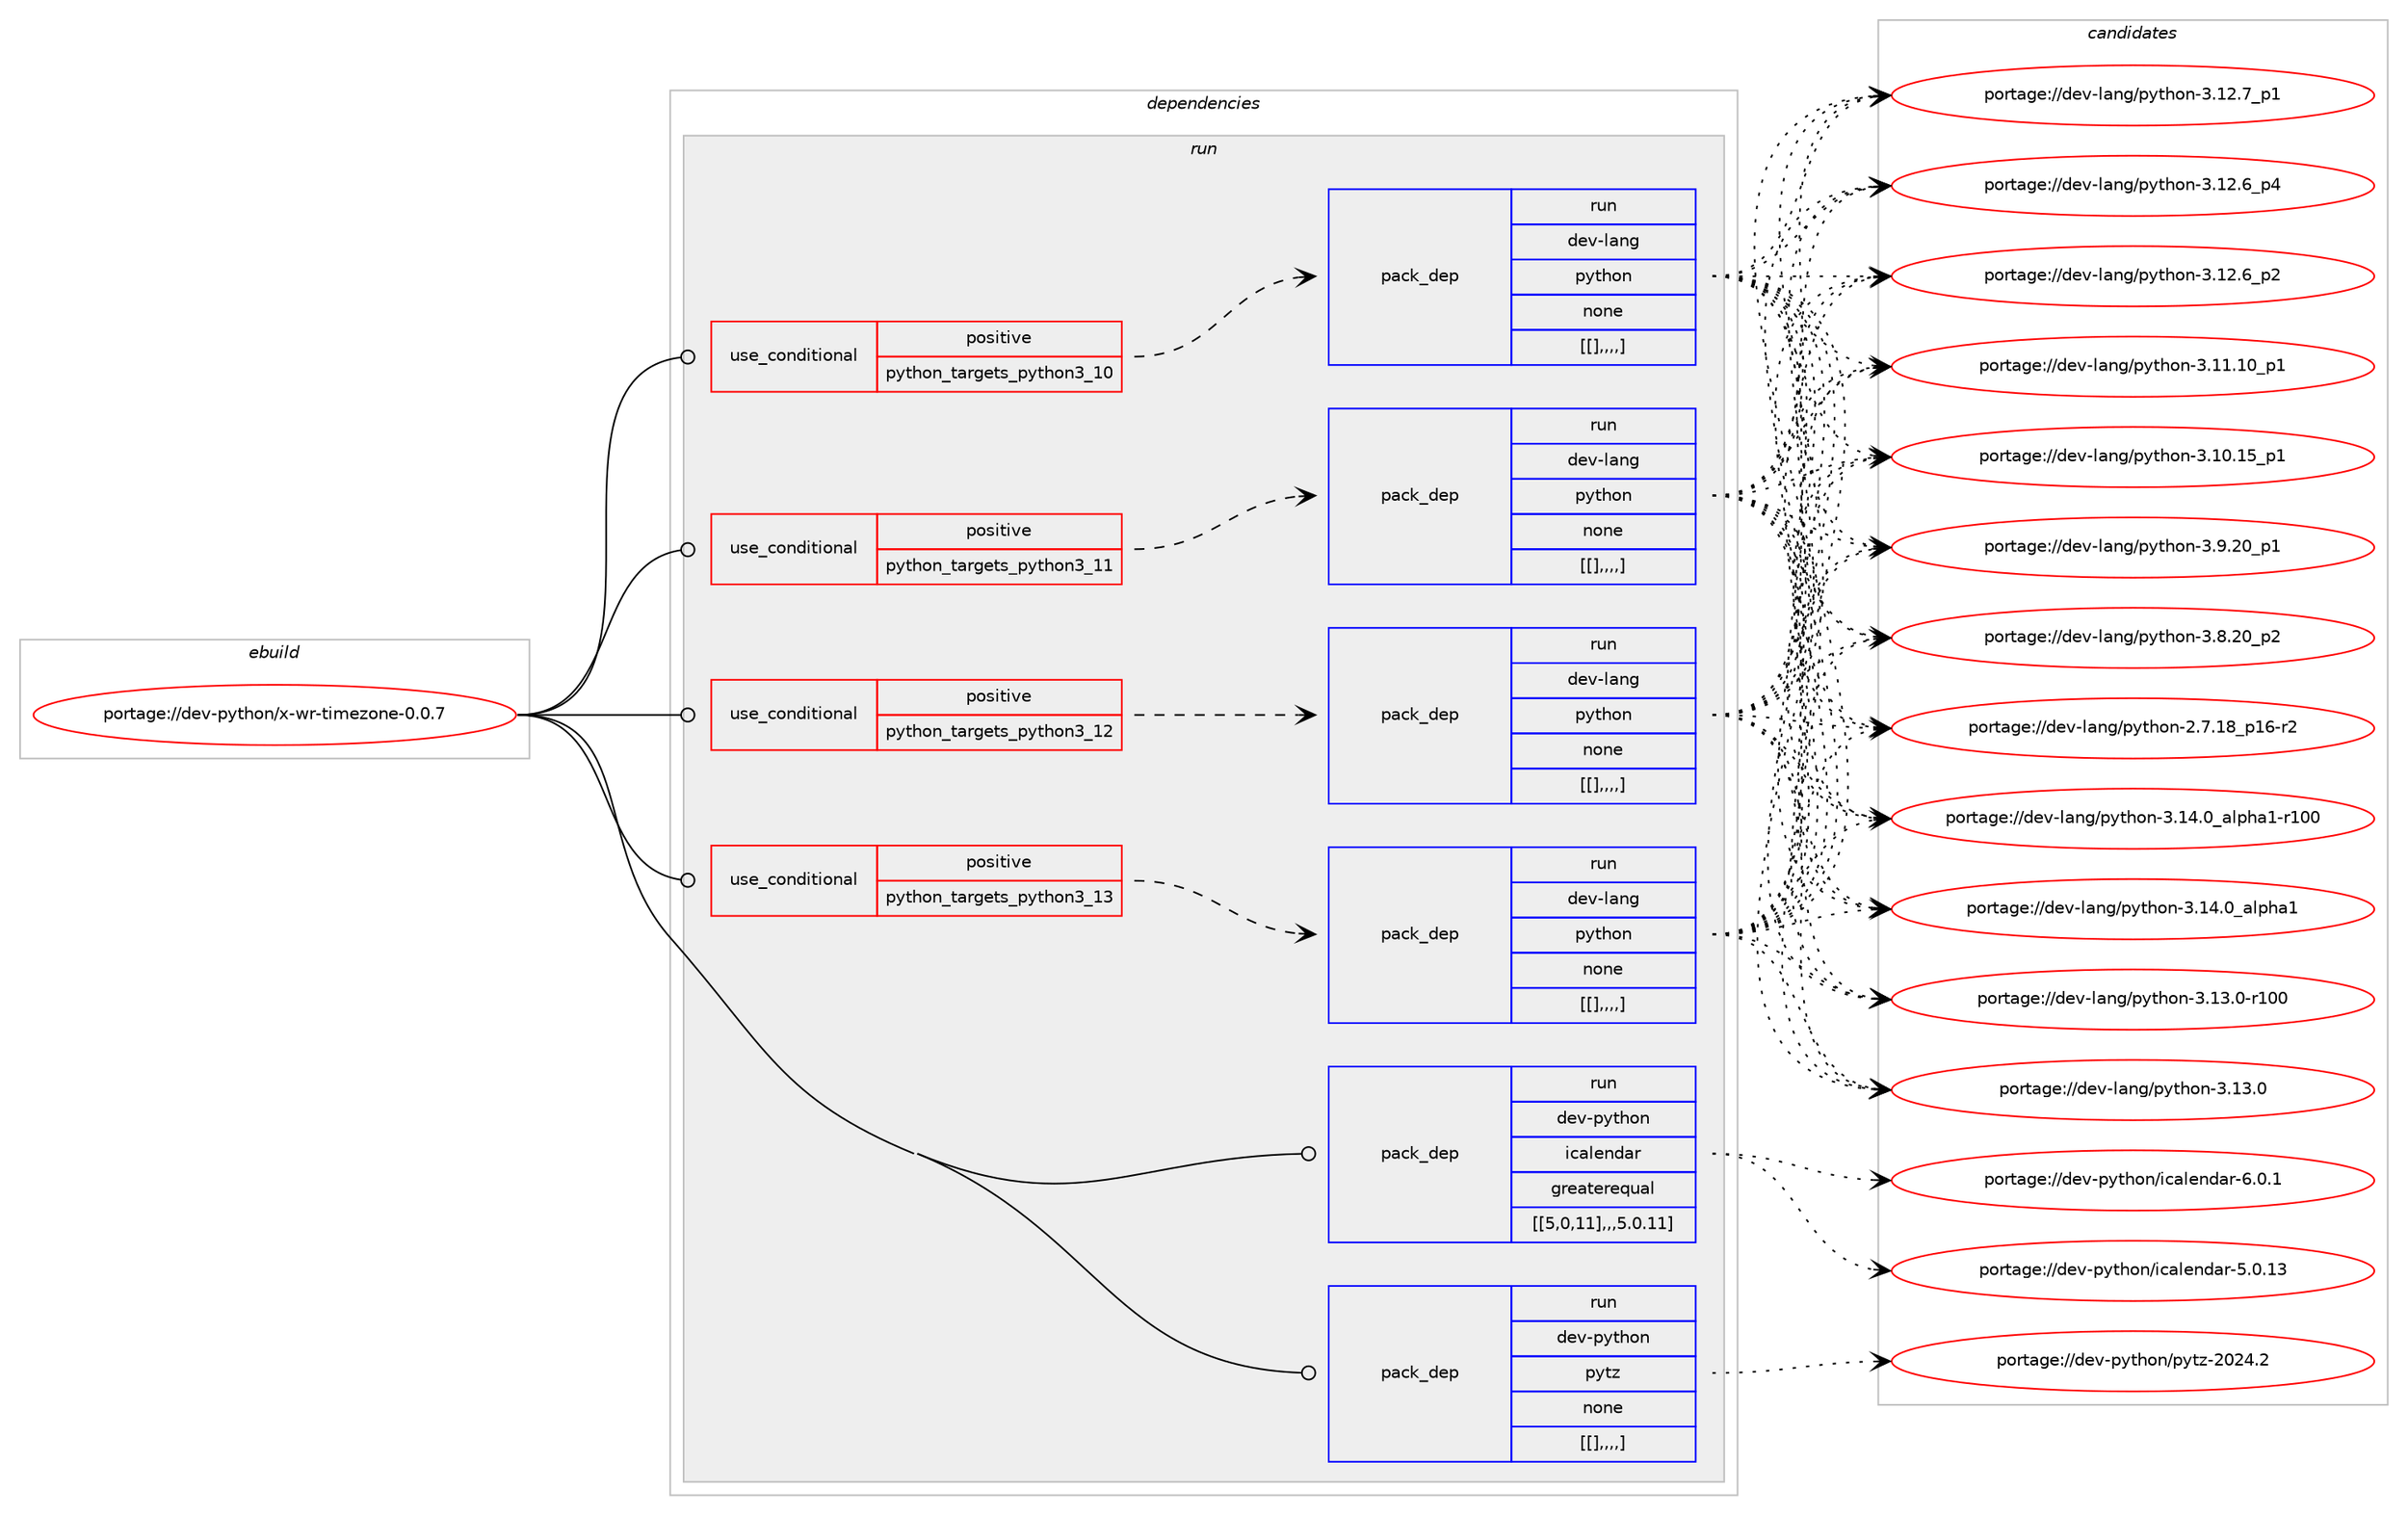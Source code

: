 digraph prolog {

# *************
# Graph options
# *************

newrank=true;
concentrate=true;
compound=true;
graph [rankdir=LR,fontname=Helvetica,fontsize=10,ranksep=1.5];#, ranksep=2.5, nodesep=0.2];
edge  [arrowhead=vee];
node  [fontname=Helvetica,fontsize=10];

# **********
# The ebuild
# **********

subgraph cluster_leftcol {
color=gray;
label=<<i>ebuild</i>>;
id [label="portage://dev-python/x-wr-timezone-0.0.7", color=red, width=4, href="../dev-python/x-wr-timezone-0.0.7.svg"];
}

# ****************
# The dependencies
# ****************

subgraph cluster_midcol {
color=gray;
label=<<i>dependencies</i>>;
subgraph cluster_compile {
fillcolor="#eeeeee";
style=filled;
label=<<i>compile</i>>;
}
subgraph cluster_compileandrun {
fillcolor="#eeeeee";
style=filled;
label=<<i>compile and run</i>>;
}
subgraph cluster_run {
fillcolor="#eeeeee";
style=filled;
label=<<i>run</i>>;
subgraph cond44267 {
dependency175131 [label=<<TABLE BORDER="0" CELLBORDER="1" CELLSPACING="0" CELLPADDING="4"><TR><TD ROWSPAN="3" CELLPADDING="10">use_conditional</TD></TR><TR><TD>positive</TD></TR><TR><TD>python_targets_python3_10</TD></TR></TABLE>>, shape=none, color=red];
subgraph pack129509 {
dependency175147 [label=<<TABLE BORDER="0" CELLBORDER="1" CELLSPACING="0" CELLPADDING="4" WIDTH="220"><TR><TD ROWSPAN="6" CELLPADDING="30">pack_dep</TD></TR><TR><TD WIDTH="110">run</TD></TR><TR><TD>dev-lang</TD></TR><TR><TD>python</TD></TR><TR><TD>none</TD></TR><TR><TD>[[],,,,]</TD></TR></TABLE>>, shape=none, color=blue];
}
dependency175131:e -> dependency175147:w [weight=20,style="dashed",arrowhead="vee"];
}
id:e -> dependency175131:w [weight=20,style="solid",arrowhead="odot"];
subgraph cond44307 {
dependency175175 [label=<<TABLE BORDER="0" CELLBORDER="1" CELLSPACING="0" CELLPADDING="4"><TR><TD ROWSPAN="3" CELLPADDING="10">use_conditional</TD></TR><TR><TD>positive</TD></TR><TR><TD>python_targets_python3_11</TD></TR></TABLE>>, shape=none, color=red];
subgraph pack129524 {
dependency175215 [label=<<TABLE BORDER="0" CELLBORDER="1" CELLSPACING="0" CELLPADDING="4" WIDTH="220"><TR><TD ROWSPAN="6" CELLPADDING="30">pack_dep</TD></TR><TR><TD WIDTH="110">run</TD></TR><TR><TD>dev-lang</TD></TR><TR><TD>python</TD></TR><TR><TD>none</TD></TR><TR><TD>[[],,,,]</TD></TR></TABLE>>, shape=none, color=blue];
}
dependency175175:e -> dependency175215:w [weight=20,style="dashed",arrowhead="vee"];
}
id:e -> dependency175175:w [weight=20,style="solid",arrowhead="odot"];
subgraph cond44333 {
dependency175274 [label=<<TABLE BORDER="0" CELLBORDER="1" CELLSPACING="0" CELLPADDING="4"><TR><TD ROWSPAN="3" CELLPADDING="10">use_conditional</TD></TR><TR><TD>positive</TD></TR><TR><TD>python_targets_python3_12</TD></TR></TABLE>>, shape=none, color=red];
subgraph pack129583 {
dependency175280 [label=<<TABLE BORDER="0" CELLBORDER="1" CELLSPACING="0" CELLPADDING="4" WIDTH="220"><TR><TD ROWSPAN="6" CELLPADDING="30">pack_dep</TD></TR><TR><TD WIDTH="110">run</TD></TR><TR><TD>dev-lang</TD></TR><TR><TD>python</TD></TR><TR><TD>none</TD></TR><TR><TD>[[],,,,]</TD></TR></TABLE>>, shape=none, color=blue];
}
dependency175274:e -> dependency175280:w [weight=20,style="dashed",arrowhead="vee"];
}
id:e -> dependency175274:w [weight=20,style="solid",arrowhead="odot"];
subgraph cond44374 {
dependency175338 [label=<<TABLE BORDER="0" CELLBORDER="1" CELLSPACING="0" CELLPADDING="4"><TR><TD ROWSPAN="3" CELLPADDING="10">use_conditional</TD></TR><TR><TD>positive</TD></TR><TR><TD>python_targets_python3_13</TD></TR></TABLE>>, shape=none, color=red];
subgraph pack129620 {
dependency175403 [label=<<TABLE BORDER="0" CELLBORDER="1" CELLSPACING="0" CELLPADDING="4" WIDTH="220"><TR><TD ROWSPAN="6" CELLPADDING="30">pack_dep</TD></TR><TR><TD WIDTH="110">run</TD></TR><TR><TD>dev-lang</TD></TR><TR><TD>python</TD></TR><TR><TD>none</TD></TR><TR><TD>[[],,,,]</TD></TR></TABLE>>, shape=none, color=blue];
}
dependency175338:e -> dependency175403:w [weight=20,style="dashed",arrowhead="vee"];
}
id:e -> dependency175338:w [weight=20,style="solid",arrowhead="odot"];
subgraph pack129667 {
dependency175434 [label=<<TABLE BORDER="0" CELLBORDER="1" CELLSPACING="0" CELLPADDING="4" WIDTH="220"><TR><TD ROWSPAN="6" CELLPADDING="30">pack_dep</TD></TR><TR><TD WIDTH="110">run</TD></TR><TR><TD>dev-python</TD></TR><TR><TD>icalendar</TD></TR><TR><TD>greaterequal</TD></TR><TR><TD>[[5,0,11],,,5.0.11]</TD></TR></TABLE>>, shape=none, color=blue];
}
id:e -> dependency175434:w [weight=20,style="solid",arrowhead="odot"];
subgraph pack129698 {
dependency175527 [label=<<TABLE BORDER="0" CELLBORDER="1" CELLSPACING="0" CELLPADDING="4" WIDTH="220"><TR><TD ROWSPAN="6" CELLPADDING="30">pack_dep</TD></TR><TR><TD WIDTH="110">run</TD></TR><TR><TD>dev-python</TD></TR><TR><TD>pytz</TD></TR><TR><TD>none</TD></TR><TR><TD>[[],,,,]</TD></TR></TABLE>>, shape=none, color=blue];
}
id:e -> dependency175527:w [weight=20,style="solid",arrowhead="odot"];
}
}

# **************
# The candidates
# **************

subgraph cluster_choices {
rank=same;
color=gray;
label=<<i>candidates</i>>;

subgraph choice129509 {
color=black;
nodesep=1;
choice100101118451089711010347112121116104111110455146495246489597108112104974945114494848 [label="portage://dev-lang/python-3.14.0_alpha1-r100", color=red, width=4,href="../dev-lang/python-3.14.0_alpha1-r100.svg"];
choice1001011184510897110103471121211161041111104551464952464895971081121049749 [label="portage://dev-lang/python-3.14.0_alpha1", color=red, width=4,href="../dev-lang/python-3.14.0_alpha1.svg"];
choice1001011184510897110103471121211161041111104551464951464845114494848 [label="portage://dev-lang/python-3.13.0-r100", color=red, width=4,href="../dev-lang/python-3.13.0-r100.svg"];
choice10010111845108971101034711212111610411111045514649514648 [label="portage://dev-lang/python-3.13.0", color=red, width=4,href="../dev-lang/python-3.13.0.svg"];
choice100101118451089711010347112121116104111110455146495046559511249 [label="portage://dev-lang/python-3.12.7_p1", color=red, width=4,href="../dev-lang/python-3.12.7_p1.svg"];
choice100101118451089711010347112121116104111110455146495046549511252 [label="portage://dev-lang/python-3.12.6_p4", color=red, width=4,href="../dev-lang/python-3.12.6_p4.svg"];
choice100101118451089711010347112121116104111110455146495046549511250 [label="portage://dev-lang/python-3.12.6_p2", color=red, width=4,href="../dev-lang/python-3.12.6_p2.svg"];
choice10010111845108971101034711212111610411111045514649494649489511249 [label="portage://dev-lang/python-3.11.10_p1", color=red, width=4,href="../dev-lang/python-3.11.10_p1.svg"];
choice10010111845108971101034711212111610411111045514649484649539511249 [label="portage://dev-lang/python-3.10.15_p1", color=red, width=4,href="../dev-lang/python-3.10.15_p1.svg"];
choice100101118451089711010347112121116104111110455146574650489511249 [label="portage://dev-lang/python-3.9.20_p1", color=red, width=4,href="../dev-lang/python-3.9.20_p1.svg"];
choice100101118451089711010347112121116104111110455146564650489511250 [label="portage://dev-lang/python-3.8.20_p2", color=red, width=4,href="../dev-lang/python-3.8.20_p2.svg"];
choice100101118451089711010347112121116104111110455046554649569511249544511450 [label="portage://dev-lang/python-2.7.18_p16-r2", color=red, width=4,href="../dev-lang/python-2.7.18_p16-r2.svg"];
dependency175147:e -> choice100101118451089711010347112121116104111110455146495246489597108112104974945114494848:w [style=dotted,weight="100"];
dependency175147:e -> choice1001011184510897110103471121211161041111104551464952464895971081121049749:w [style=dotted,weight="100"];
dependency175147:e -> choice1001011184510897110103471121211161041111104551464951464845114494848:w [style=dotted,weight="100"];
dependency175147:e -> choice10010111845108971101034711212111610411111045514649514648:w [style=dotted,weight="100"];
dependency175147:e -> choice100101118451089711010347112121116104111110455146495046559511249:w [style=dotted,weight="100"];
dependency175147:e -> choice100101118451089711010347112121116104111110455146495046549511252:w [style=dotted,weight="100"];
dependency175147:e -> choice100101118451089711010347112121116104111110455146495046549511250:w [style=dotted,weight="100"];
dependency175147:e -> choice10010111845108971101034711212111610411111045514649494649489511249:w [style=dotted,weight="100"];
dependency175147:e -> choice10010111845108971101034711212111610411111045514649484649539511249:w [style=dotted,weight="100"];
dependency175147:e -> choice100101118451089711010347112121116104111110455146574650489511249:w [style=dotted,weight="100"];
dependency175147:e -> choice100101118451089711010347112121116104111110455146564650489511250:w [style=dotted,weight="100"];
dependency175147:e -> choice100101118451089711010347112121116104111110455046554649569511249544511450:w [style=dotted,weight="100"];
}
subgraph choice129526 {
color=black;
nodesep=1;
choice100101118451089711010347112121116104111110455146495246489597108112104974945114494848 [label="portage://dev-lang/python-3.14.0_alpha1-r100", color=red, width=4,href="../dev-lang/python-3.14.0_alpha1-r100.svg"];
choice1001011184510897110103471121211161041111104551464952464895971081121049749 [label="portage://dev-lang/python-3.14.0_alpha1", color=red, width=4,href="../dev-lang/python-3.14.0_alpha1.svg"];
choice1001011184510897110103471121211161041111104551464951464845114494848 [label="portage://dev-lang/python-3.13.0-r100", color=red, width=4,href="../dev-lang/python-3.13.0-r100.svg"];
choice10010111845108971101034711212111610411111045514649514648 [label="portage://dev-lang/python-3.13.0", color=red, width=4,href="../dev-lang/python-3.13.0.svg"];
choice100101118451089711010347112121116104111110455146495046559511249 [label="portage://dev-lang/python-3.12.7_p1", color=red, width=4,href="../dev-lang/python-3.12.7_p1.svg"];
choice100101118451089711010347112121116104111110455146495046549511252 [label="portage://dev-lang/python-3.12.6_p4", color=red, width=4,href="../dev-lang/python-3.12.6_p4.svg"];
choice100101118451089711010347112121116104111110455146495046549511250 [label="portage://dev-lang/python-3.12.6_p2", color=red, width=4,href="../dev-lang/python-3.12.6_p2.svg"];
choice10010111845108971101034711212111610411111045514649494649489511249 [label="portage://dev-lang/python-3.11.10_p1", color=red, width=4,href="../dev-lang/python-3.11.10_p1.svg"];
choice10010111845108971101034711212111610411111045514649484649539511249 [label="portage://dev-lang/python-3.10.15_p1", color=red, width=4,href="../dev-lang/python-3.10.15_p1.svg"];
choice100101118451089711010347112121116104111110455146574650489511249 [label="portage://dev-lang/python-3.9.20_p1", color=red, width=4,href="../dev-lang/python-3.9.20_p1.svg"];
choice100101118451089711010347112121116104111110455146564650489511250 [label="portage://dev-lang/python-3.8.20_p2", color=red, width=4,href="../dev-lang/python-3.8.20_p2.svg"];
choice100101118451089711010347112121116104111110455046554649569511249544511450 [label="portage://dev-lang/python-2.7.18_p16-r2", color=red, width=4,href="../dev-lang/python-2.7.18_p16-r2.svg"];
dependency175215:e -> choice100101118451089711010347112121116104111110455146495246489597108112104974945114494848:w [style=dotted,weight="100"];
dependency175215:e -> choice1001011184510897110103471121211161041111104551464952464895971081121049749:w [style=dotted,weight="100"];
dependency175215:e -> choice1001011184510897110103471121211161041111104551464951464845114494848:w [style=dotted,weight="100"];
dependency175215:e -> choice10010111845108971101034711212111610411111045514649514648:w [style=dotted,weight="100"];
dependency175215:e -> choice100101118451089711010347112121116104111110455146495046559511249:w [style=dotted,weight="100"];
dependency175215:e -> choice100101118451089711010347112121116104111110455146495046549511252:w [style=dotted,weight="100"];
dependency175215:e -> choice100101118451089711010347112121116104111110455146495046549511250:w [style=dotted,weight="100"];
dependency175215:e -> choice10010111845108971101034711212111610411111045514649494649489511249:w [style=dotted,weight="100"];
dependency175215:e -> choice10010111845108971101034711212111610411111045514649484649539511249:w [style=dotted,weight="100"];
dependency175215:e -> choice100101118451089711010347112121116104111110455146574650489511249:w [style=dotted,weight="100"];
dependency175215:e -> choice100101118451089711010347112121116104111110455146564650489511250:w [style=dotted,weight="100"];
dependency175215:e -> choice100101118451089711010347112121116104111110455046554649569511249544511450:w [style=dotted,weight="100"];
}
subgraph choice129537 {
color=black;
nodesep=1;
choice100101118451089711010347112121116104111110455146495246489597108112104974945114494848 [label="portage://dev-lang/python-3.14.0_alpha1-r100", color=red, width=4,href="../dev-lang/python-3.14.0_alpha1-r100.svg"];
choice1001011184510897110103471121211161041111104551464952464895971081121049749 [label="portage://dev-lang/python-3.14.0_alpha1", color=red, width=4,href="../dev-lang/python-3.14.0_alpha1.svg"];
choice1001011184510897110103471121211161041111104551464951464845114494848 [label="portage://dev-lang/python-3.13.0-r100", color=red, width=4,href="../dev-lang/python-3.13.0-r100.svg"];
choice10010111845108971101034711212111610411111045514649514648 [label="portage://dev-lang/python-3.13.0", color=red, width=4,href="../dev-lang/python-3.13.0.svg"];
choice100101118451089711010347112121116104111110455146495046559511249 [label="portage://dev-lang/python-3.12.7_p1", color=red, width=4,href="../dev-lang/python-3.12.7_p1.svg"];
choice100101118451089711010347112121116104111110455146495046549511252 [label="portage://dev-lang/python-3.12.6_p4", color=red, width=4,href="../dev-lang/python-3.12.6_p4.svg"];
choice100101118451089711010347112121116104111110455146495046549511250 [label="portage://dev-lang/python-3.12.6_p2", color=red, width=4,href="../dev-lang/python-3.12.6_p2.svg"];
choice10010111845108971101034711212111610411111045514649494649489511249 [label="portage://dev-lang/python-3.11.10_p1", color=red, width=4,href="../dev-lang/python-3.11.10_p1.svg"];
choice10010111845108971101034711212111610411111045514649484649539511249 [label="portage://dev-lang/python-3.10.15_p1", color=red, width=4,href="../dev-lang/python-3.10.15_p1.svg"];
choice100101118451089711010347112121116104111110455146574650489511249 [label="portage://dev-lang/python-3.9.20_p1", color=red, width=4,href="../dev-lang/python-3.9.20_p1.svg"];
choice100101118451089711010347112121116104111110455146564650489511250 [label="portage://dev-lang/python-3.8.20_p2", color=red, width=4,href="../dev-lang/python-3.8.20_p2.svg"];
choice100101118451089711010347112121116104111110455046554649569511249544511450 [label="portage://dev-lang/python-2.7.18_p16-r2", color=red, width=4,href="../dev-lang/python-2.7.18_p16-r2.svg"];
dependency175280:e -> choice100101118451089711010347112121116104111110455146495246489597108112104974945114494848:w [style=dotted,weight="100"];
dependency175280:e -> choice1001011184510897110103471121211161041111104551464952464895971081121049749:w [style=dotted,weight="100"];
dependency175280:e -> choice1001011184510897110103471121211161041111104551464951464845114494848:w [style=dotted,weight="100"];
dependency175280:e -> choice10010111845108971101034711212111610411111045514649514648:w [style=dotted,weight="100"];
dependency175280:e -> choice100101118451089711010347112121116104111110455146495046559511249:w [style=dotted,weight="100"];
dependency175280:e -> choice100101118451089711010347112121116104111110455146495046549511252:w [style=dotted,weight="100"];
dependency175280:e -> choice100101118451089711010347112121116104111110455146495046549511250:w [style=dotted,weight="100"];
dependency175280:e -> choice10010111845108971101034711212111610411111045514649494649489511249:w [style=dotted,weight="100"];
dependency175280:e -> choice10010111845108971101034711212111610411111045514649484649539511249:w [style=dotted,weight="100"];
dependency175280:e -> choice100101118451089711010347112121116104111110455146574650489511249:w [style=dotted,weight="100"];
dependency175280:e -> choice100101118451089711010347112121116104111110455146564650489511250:w [style=dotted,weight="100"];
dependency175280:e -> choice100101118451089711010347112121116104111110455046554649569511249544511450:w [style=dotted,weight="100"];
}
subgraph choice129559 {
color=black;
nodesep=1;
choice100101118451089711010347112121116104111110455146495246489597108112104974945114494848 [label="portage://dev-lang/python-3.14.0_alpha1-r100", color=red, width=4,href="../dev-lang/python-3.14.0_alpha1-r100.svg"];
choice1001011184510897110103471121211161041111104551464952464895971081121049749 [label="portage://dev-lang/python-3.14.0_alpha1", color=red, width=4,href="../dev-lang/python-3.14.0_alpha1.svg"];
choice1001011184510897110103471121211161041111104551464951464845114494848 [label="portage://dev-lang/python-3.13.0-r100", color=red, width=4,href="../dev-lang/python-3.13.0-r100.svg"];
choice10010111845108971101034711212111610411111045514649514648 [label="portage://dev-lang/python-3.13.0", color=red, width=4,href="../dev-lang/python-3.13.0.svg"];
choice100101118451089711010347112121116104111110455146495046559511249 [label="portage://dev-lang/python-3.12.7_p1", color=red, width=4,href="../dev-lang/python-3.12.7_p1.svg"];
choice100101118451089711010347112121116104111110455146495046549511252 [label="portage://dev-lang/python-3.12.6_p4", color=red, width=4,href="../dev-lang/python-3.12.6_p4.svg"];
choice100101118451089711010347112121116104111110455146495046549511250 [label="portage://dev-lang/python-3.12.6_p2", color=red, width=4,href="../dev-lang/python-3.12.6_p2.svg"];
choice10010111845108971101034711212111610411111045514649494649489511249 [label="portage://dev-lang/python-3.11.10_p1", color=red, width=4,href="../dev-lang/python-3.11.10_p1.svg"];
choice10010111845108971101034711212111610411111045514649484649539511249 [label="portage://dev-lang/python-3.10.15_p1", color=red, width=4,href="../dev-lang/python-3.10.15_p1.svg"];
choice100101118451089711010347112121116104111110455146574650489511249 [label="portage://dev-lang/python-3.9.20_p1", color=red, width=4,href="../dev-lang/python-3.9.20_p1.svg"];
choice100101118451089711010347112121116104111110455146564650489511250 [label="portage://dev-lang/python-3.8.20_p2", color=red, width=4,href="../dev-lang/python-3.8.20_p2.svg"];
choice100101118451089711010347112121116104111110455046554649569511249544511450 [label="portage://dev-lang/python-2.7.18_p16-r2", color=red, width=4,href="../dev-lang/python-2.7.18_p16-r2.svg"];
dependency175403:e -> choice100101118451089711010347112121116104111110455146495246489597108112104974945114494848:w [style=dotted,weight="100"];
dependency175403:e -> choice1001011184510897110103471121211161041111104551464952464895971081121049749:w [style=dotted,weight="100"];
dependency175403:e -> choice1001011184510897110103471121211161041111104551464951464845114494848:w [style=dotted,weight="100"];
dependency175403:e -> choice10010111845108971101034711212111610411111045514649514648:w [style=dotted,weight="100"];
dependency175403:e -> choice100101118451089711010347112121116104111110455146495046559511249:w [style=dotted,weight="100"];
dependency175403:e -> choice100101118451089711010347112121116104111110455146495046549511252:w [style=dotted,weight="100"];
dependency175403:e -> choice100101118451089711010347112121116104111110455146495046549511250:w [style=dotted,weight="100"];
dependency175403:e -> choice10010111845108971101034711212111610411111045514649494649489511249:w [style=dotted,weight="100"];
dependency175403:e -> choice10010111845108971101034711212111610411111045514649484649539511249:w [style=dotted,weight="100"];
dependency175403:e -> choice100101118451089711010347112121116104111110455146574650489511249:w [style=dotted,weight="100"];
dependency175403:e -> choice100101118451089711010347112121116104111110455146564650489511250:w [style=dotted,weight="100"];
dependency175403:e -> choice100101118451089711010347112121116104111110455046554649569511249544511450:w [style=dotted,weight="100"];
}
subgraph choice129568 {
color=black;
nodesep=1;
choice1001011184511212111610411111047105999710810111010097114455446484649 [label="portage://dev-python/icalendar-6.0.1", color=red, width=4,href="../dev-python/icalendar-6.0.1.svg"];
choice100101118451121211161041111104710599971081011101009711445534648464951 [label="portage://dev-python/icalendar-5.0.13", color=red, width=4,href="../dev-python/icalendar-5.0.13.svg"];
dependency175434:e -> choice1001011184511212111610411111047105999710810111010097114455446484649:w [style=dotted,weight="100"];
dependency175434:e -> choice100101118451121211161041111104710599971081011101009711445534648464951:w [style=dotted,weight="100"];
}
subgraph choice129572 {
color=black;
nodesep=1;
choice100101118451121211161041111104711212111612245504850524650 [label="portage://dev-python/pytz-2024.2", color=red, width=4,href="../dev-python/pytz-2024.2.svg"];
dependency175527:e -> choice100101118451121211161041111104711212111612245504850524650:w [style=dotted,weight="100"];
}
}

}
